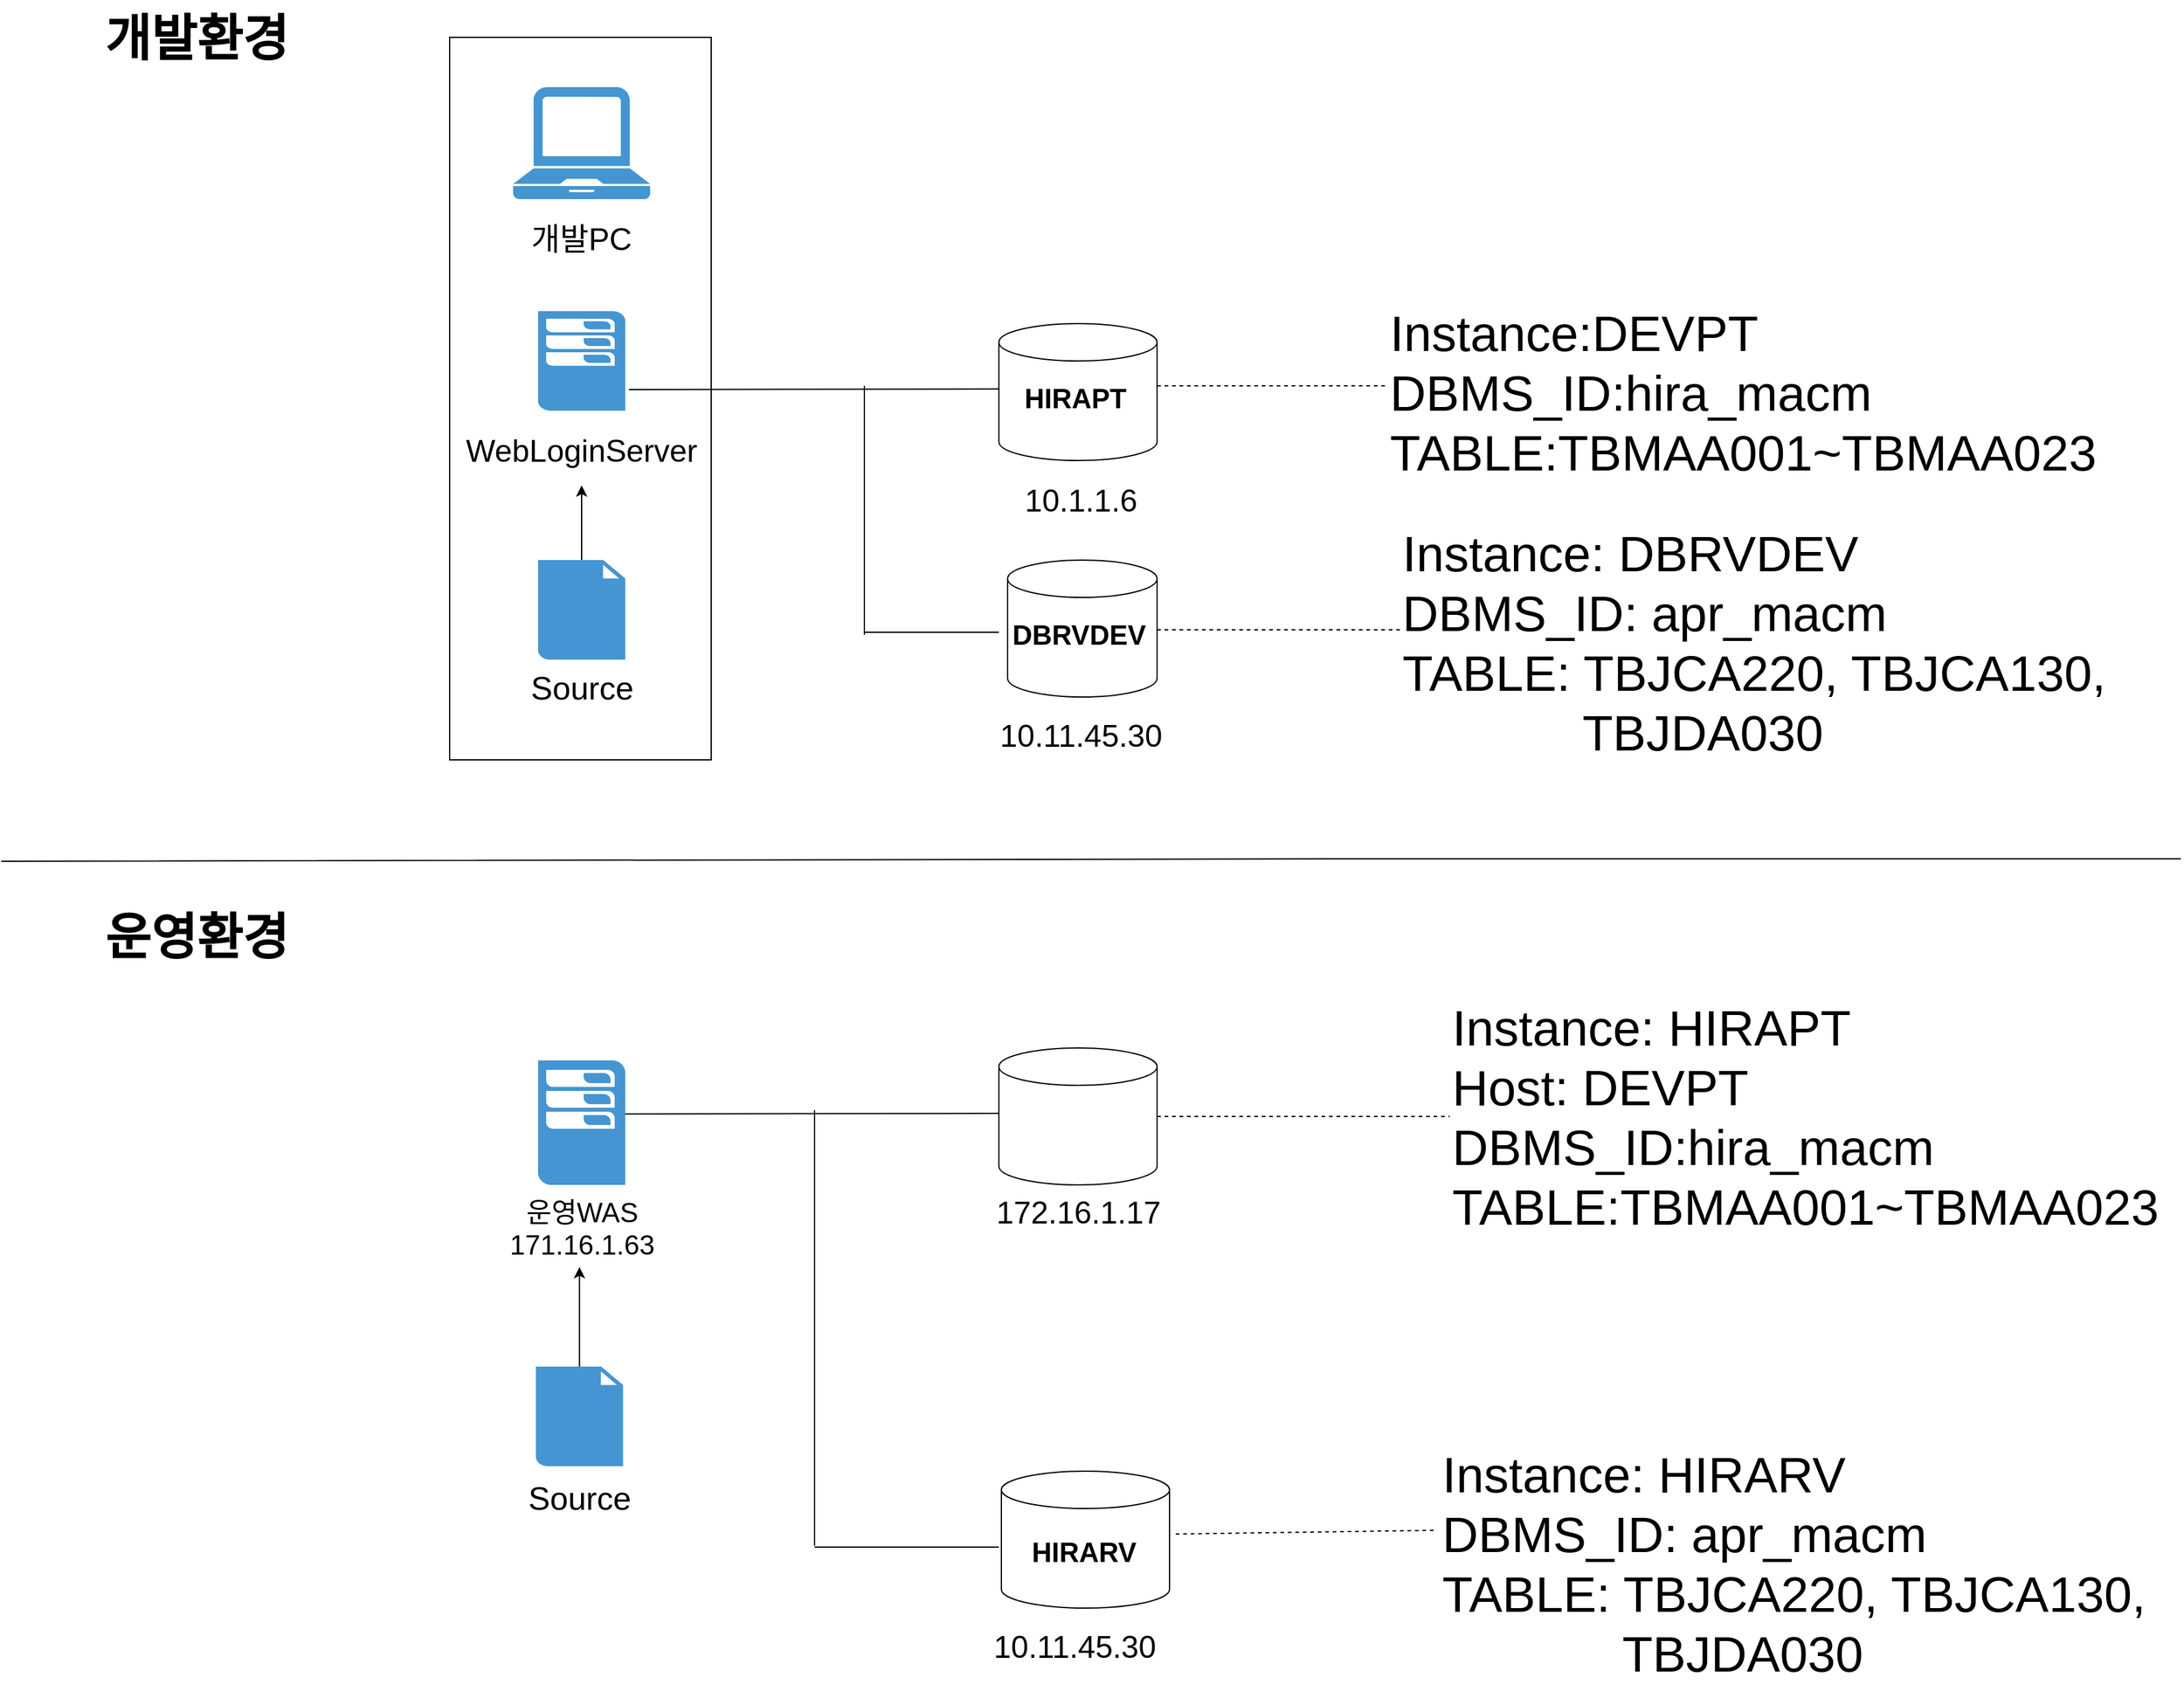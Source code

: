 <mxfile version="14.5.7" type="github">
  <diagram name="Page-1" id="197159a0-c6a4-9194-75a8-e4174976684c">
    <mxGraphModel dx="2595" dy="1450" grid="1" gridSize="10" guides="1" tooltips="1" connect="1" arrows="1" fold="1" page="1" pageScale="1.5" pageWidth="1169" pageHeight="826" background="none" math="0" shadow="0">
      <root>
        <mxCell id="0" style=";html=1;" />
        <mxCell id="1" style=";html=1;" parent="0" />
        <mxCell id="vH9NFisdyQAn9UlYE25B-1" value="" style="shape=cylinder3;whiteSpace=wrap;html=1;boundedLbl=1;backgroundOutline=1;size=15;fontSize=22;spacing=2;verticalAlign=top;" vertex="1" parent="1">
          <mxGeometry x="801" y="310" width="127" height="110" as="geometry" />
        </mxCell>
        <mxCell id="vH9NFisdyQAn9UlYE25B-2" value="" style="shape=cylinder3;whiteSpace=wrap;html=1;boundedLbl=1;backgroundOutline=1;size=15;fontSize=22;spacing=2;verticalAlign=top;" vertex="1" parent="1">
          <mxGeometry x="808" y="500" width="120" height="110" as="geometry" />
        </mxCell>
        <mxCell id="vH9NFisdyQAn9UlYE25B-5" value="" style="shape=cylinder3;whiteSpace=wrap;html=1;boundedLbl=1;backgroundOutline=1;size=15;fontSize=22;spacing=2;verticalAlign=top;" vertex="1" parent="1">
          <mxGeometry x="801" y="892" width="127" height="110" as="geometry" />
        </mxCell>
        <mxCell id="vH9NFisdyQAn9UlYE25B-8" value="" style="endArrow=none;html=1;fontSize=22;spacing=2;verticalAlign=top;" edge="1" parent="1">
          <mxGeometry width="50" height="50" relative="1" as="geometry">
            <mxPoint y="742" as="sourcePoint" />
            <mxPoint x="1750" y="740" as="targetPoint" />
            <Array as="points">
              <mxPoint x="1082" y="740" />
            </Array>
          </mxGeometry>
        </mxCell>
        <mxCell id="vH9NFisdyQAn9UlYE25B-11" value="" style="pointerEvents=1;shadow=0;dashed=0;html=1;strokeColor=none;fillColor=#4495D1;labelPosition=center;verticalLabelPosition=bottom;verticalAlign=top;align=center;outlineConnect=0;shape=mxgraph.veeam.laptop;fontSize=22;spacing=2;" vertex="1" parent="1">
          <mxGeometry x="411" y="120" width="110" height="90" as="geometry" />
        </mxCell>
        <mxCell id="vH9NFisdyQAn9UlYE25B-12" value="" style="pointerEvents=1;shadow=0;dashed=0;html=1;strokeColor=none;fillColor=#4495D1;labelPosition=center;verticalLabelPosition=bottom;verticalAlign=top;align=center;outlineConnect=0;shape=mxgraph.veeam.2d.esx_esxi;fontSize=22;spacing=2;" vertex="1" parent="1">
          <mxGeometry x="431" y="300" width="70" height="80" as="geometry" />
        </mxCell>
        <mxCell id="vH9NFisdyQAn9UlYE25B-13" value="&lt;font style=&quot;font-size: 25px;&quot;&gt;개발PC&lt;/font&gt;" style="text;html=1;strokeColor=none;fillColor=none;align=center;verticalAlign=top;whiteSpace=wrap;rounded=0;fontSize=25;spacing=2;" vertex="1" parent="1">
          <mxGeometry x="421" y="220" width="90" height="40" as="geometry" />
        </mxCell>
        <mxCell id="vH9NFisdyQAn9UlYE25B-15" value="WebLoginServer" style="text;html=1;strokeColor=none;fillColor=none;align=center;verticalAlign=top;whiteSpace=wrap;rounded=0;fontSize=25;spacing=2;" vertex="1" parent="1">
          <mxGeometry x="366" y="390" width="200" height="40" as="geometry" />
        </mxCell>
        <mxCell id="vH9NFisdyQAn9UlYE25B-16" value="" style="shadow=0;dashed=0;html=1;strokeColor=none;fillColor=#4495D1;labelPosition=center;verticalLabelPosition=bottom;verticalAlign=top;align=center;outlineConnect=0;shape=mxgraph.veeam.2d.file;fontSize=22;spacing=2;" vertex="1" parent="1">
          <mxGeometry x="431" y="500" width="70" height="80" as="geometry" />
        </mxCell>
        <mxCell id="vH9NFisdyQAn9UlYE25B-19" value="&lt;font style=&quot;font-size: 40px;&quot;&gt;개발환경&lt;/font&gt;" style="text;html=1;strokeColor=none;fillColor=none;align=center;verticalAlign=top;whiteSpace=wrap;rounded=0;fontSize=40;fontStyle=1;spacing=2;" vertex="1" parent="1">
          <mxGeometry x="52" y="50" width="210" height="60" as="geometry" />
        </mxCell>
        <mxCell id="vH9NFisdyQAn9UlYE25B-20" value="&lt;font style=&quot;font-size: 40px;&quot;&gt;운영환경&lt;/font&gt;" style="text;html=1;strokeColor=none;fillColor=none;align=center;verticalAlign=top;whiteSpace=wrap;rounded=0;fontSize=40;fontStyle=1;spacing=2;" vertex="1" parent="1">
          <mxGeometry x="52" y="772" width="210" height="60" as="geometry" />
        </mxCell>
        <mxCell id="vH9NFisdyQAn9UlYE25B-21" value="" style="pointerEvents=1;shadow=0;dashed=0;html=1;strokeColor=none;fillColor=#4495D1;labelPosition=center;verticalLabelPosition=bottom;verticalAlign=top;align=center;outlineConnect=0;shape=mxgraph.veeam.2d.esx_esxi;fontSize=22;spacing=2;" vertex="1" parent="1">
          <mxGeometry x="431" y="902" width="70" height="100" as="geometry" />
        </mxCell>
        <mxCell id="vH9NFisdyQAn9UlYE25B-22" value="운영WAS&lt;br&gt;171.16.1.63&lt;br&gt;" style="text;html=1;strokeColor=none;fillColor=none;align=center;verticalAlign=top;whiteSpace=wrap;rounded=0;fontSize=22;spacing=2;" vertex="1" parent="1">
          <mxGeometry x="365" y="1005" width="203" height="57" as="geometry" />
        </mxCell>
        <mxCell id="vH9NFisdyQAn9UlYE25B-25" value="" style="endArrow=classic;html=1;fontSize=22;spacing=2;verticalAlign=top;" edge="1" parent="1" source="vH9NFisdyQAn9UlYE25B-16">
          <mxGeometry width="50" height="50" relative="1" as="geometry">
            <mxPoint x="343" y="490" as="sourcePoint" />
            <mxPoint x="466" y="440" as="targetPoint" />
          </mxGeometry>
        </mxCell>
        <mxCell id="vH9NFisdyQAn9UlYE25B-26" value="" style="endArrow=none;html=1;fontSize=22;entryX=0;entryY=0;entryDx=0;entryDy=52.5;entryPerimeter=0;spacing=2;verticalAlign=top;" edge="1" parent="1" target="vH9NFisdyQAn9UlYE25B-5">
          <mxGeometry width="50" height="50" relative="1" as="geometry">
            <mxPoint x="501" y="945" as="sourcePoint" />
            <mxPoint x="393" y="1062" as="targetPoint" />
          </mxGeometry>
        </mxCell>
        <mxCell id="vH9NFisdyQAn9UlYE25B-27" value="" style="endArrow=none;html=1;fontSize=22;spacing=2;verticalAlign=top;" edge="1" parent="1">
          <mxGeometry width="50" height="50" relative="1" as="geometry">
            <mxPoint x="653" y="1292" as="sourcePoint" />
            <mxPoint x="653" y="942" as="targetPoint" />
          </mxGeometry>
        </mxCell>
        <mxCell id="vH9NFisdyQAn9UlYE25B-32" value="" style="endArrow=none;html=1;fontSize=22;entryX=0;entryY=0;entryDx=0;entryDy=52.5;entryPerimeter=0;spacing=2;verticalAlign=top;" edge="1" parent="1" target="vH9NFisdyQAn9UlYE25B-1">
          <mxGeometry width="50" height="50" relative="1" as="geometry">
            <mxPoint x="504" y="363" as="sourcePoint" />
            <mxPoint x="792" y="362.5" as="targetPoint" />
          </mxGeometry>
        </mxCell>
        <mxCell id="vH9NFisdyQAn9UlYE25B-33" value="" style="endArrow=none;html=1;fontSize=22;spacing=2;verticalAlign=top;" edge="1" parent="1">
          <mxGeometry width="50" height="50" relative="1" as="geometry">
            <mxPoint x="693" y="560" as="sourcePoint" />
            <mxPoint x="693" y="360" as="targetPoint" />
          </mxGeometry>
        </mxCell>
        <mxCell id="vH9NFisdyQAn9UlYE25B-34" value="" style="endArrow=none;html=1;fontSize=22;entryX=0;entryY=0.5;entryDx=0;entryDy=0;entryPerimeter=0;spacing=2;verticalAlign=top;" edge="1" parent="1">
          <mxGeometry width="50" height="50" relative="1" as="geometry">
            <mxPoint x="693" y="558" as="sourcePoint" />
            <mxPoint x="801" y="558" as="targetPoint" />
          </mxGeometry>
        </mxCell>
        <mxCell id="vH9NFisdyQAn9UlYE25B-35" value="HIRAPT" style="text;strokeColor=none;fillColor=none;html=1;fontSize=22;fontStyle=1;verticalAlign=top;align=center;spacing=2;" vertex="1" parent="1">
          <mxGeometry x="812" y="351" width="100" height="40" as="geometry" />
        </mxCell>
        <mxCell id="vH9NFisdyQAn9UlYE25B-36" value="DBRVDEV" style="text;strokeColor=none;fillColor=none;html=1;fontSize=22;fontStyle=1;verticalAlign=top;align=center;spacing=2;" vertex="1" parent="1">
          <mxGeometry x="815" y="541" width="100" height="40" as="geometry" />
        </mxCell>
        <mxCell id="vH9NFisdyQAn9UlYE25B-39" value="172.16.1.17" style="text;html=1;strokeColor=none;fillColor=none;align=center;verticalAlign=top;whiteSpace=wrap;rounded=0;fontSize=25;spacing=2;" vertex="1" parent="1">
          <mxGeometry x="765" y="1002" width="200" height="40" as="geometry" />
        </mxCell>
        <mxCell id="vH9NFisdyQAn9UlYE25B-41" value="Instance:DEVPT&lt;br&gt;DBMS_ID:hira_macm&lt;br&gt;TABLE:TBMAA001~TBMAA023&lt;br&gt;" style="text;html=1;strokeColor=none;fillColor=none;align=left;verticalAlign=middle;whiteSpace=wrap;rounded=0;fontSize=40;" vertex="1" parent="1">
          <mxGeometry x="1113" y="279.5" width="570" height="171" as="geometry" />
        </mxCell>
        <mxCell id="vH9NFisdyQAn9UlYE25B-45" value="" style="endArrow=none;dashed=1;html=1;fontSize=40;entryX=0;entryY=0.5;entryDx=0;entryDy=0;" edge="1" parent="1">
          <mxGeometry width="50" height="50" relative="1" as="geometry">
            <mxPoint x="928" y="360" as="sourcePoint" />
            <mxPoint x="1113" y="360.0" as="targetPoint" />
          </mxGeometry>
        </mxCell>
        <mxCell id="vH9NFisdyQAn9UlYE25B-46" value="&lt;br&gt;Instance: DBRVDEV&lt;br&gt;DBMS_ID: apr_macm&lt;br&gt;TABLE: TBJCA220, TBJCA130,&amp;nbsp; &amp;nbsp; &amp;nbsp; &amp;nbsp; &amp;nbsp; &amp;nbsp; &amp;nbsp; &amp;nbsp;TBJDA030" style="text;html=1;strokeColor=none;fillColor=none;align=left;verticalAlign=middle;whiteSpace=wrap;rounded=0;fontSize=40;" vertex="1" parent="1">
          <mxGeometry x="1123" y="456.5" width="580" height="171" as="geometry" />
        </mxCell>
        <mxCell id="vH9NFisdyQAn9UlYE25B-47" value="" style="endArrow=none;dashed=1;html=1;fontSize=40;entryX=0;entryY=0.5;entryDx=0;entryDy=0;" edge="1" parent="1">
          <mxGeometry width="50" height="50" relative="1" as="geometry">
            <mxPoint x="928" y="556" as="sourcePoint" />
            <mxPoint x="1123" y="556.0" as="targetPoint" />
          </mxGeometry>
        </mxCell>
        <mxCell id="vH9NFisdyQAn9UlYE25B-49" value="10.1.1.6" style="text;html=1;strokeColor=none;fillColor=none;align=center;verticalAlign=top;whiteSpace=wrap;rounded=0;fontSize=25;spacing=2;" vertex="1" parent="1">
          <mxGeometry x="767" y="430" width="200" height="40" as="geometry" />
        </mxCell>
        <mxCell id="vH9NFisdyQAn9UlYE25B-50" value="10.11.45.30" style="text;html=1;strokeColor=none;fillColor=none;align=center;verticalAlign=top;whiteSpace=wrap;rounded=0;fontSize=25;spacing=2;" vertex="1" parent="1">
          <mxGeometry x="767" y="619" width="200" height="40" as="geometry" />
        </mxCell>
        <mxCell id="vH9NFisdyQAn9UlYE25B-61" value="" style="shape=cylinder3;whiteSpace=wrap;html=1;boundedLbl=1;backgroundOutline=1;size=15;fontSize=22;spacing=2;verticalAlign=top;" vertex="1" parent="1">
          <mxGeometry x="803" y="1232" width="135" height="110" as="geometry" />
        </mxCell>
        <mxCell id="vH9NFisdyQAn9UlYE25B-62" value="HIRARV" style="text;strokeColor=none;fillColor=none;html=1;fontSize=22;fontStyle=1;verticalAlign=top;align=center;spacing=2;" vertex="1" parent="1">
          <mxGeometry x="819" y="1278" width="100" height="40" as="geometry" />
        </mxCell>
        <mxCell id="vH9NFisdyQAn9UlYE25B-63" value="10.11.45.30" style="text;html=1;strokeColor=none;fillColor=none;align=center;verticalAlign=top;whiteSpace=wrap;rounded=0;fontSize=25;spacing=2;" vertex="1" parent="1">
          <mxGeometry x="762" y="1351" width="200" height="40" as="geometry" />
        </mxCell>
        <mxCell id="vH9NFisdyQAn9UlYE25B-64" value="" style="endArrow=none;html=1;fontSize=22;exitX=0;exitY=0;exitDx=0;exitDy=52.5;exitPerimeter=0;spacing=2;verticalAlign=top;" edge="1" parent="1">
          <mxGeometry width="50" height="50" relative="1" as="geometry">
            <mxPoint x="801" y="1293" as="sourcePoint" />
            <mxPoint x="653" y="1293" as="targetPoint" />
          </mxGeometry>
        </mxCell>
        <mxCell id="vH9NFisdyQAn9UlYE25B-69" value="" style="shadow=0;dashed=0;html=1;strokeColor=none;fillColor=#4495D1;labelPosition=center;verticalLabelPosition=bottom;verticalAlign=top;align=center;outlineConnect=0;shape=mxgraph.veeam.2d.file;fontSize=22;spacing=2;" vertex="1" parent="1">
          <mxGeometry x="429.25" y="1148" width="70" height="80" as="geometry" />
        </mxCell>
        <mxCell id="vH9NFisdyQAn9UlYE25B-70" value="Source" style="text;html=1;strokeColor=none;fillColor=none;align=center;verticalAlign=top;whiteSpace=wrap;rounded=0;fontSize=26;spacing=2;" vertex="1" parent="1">
          <mxGeometry x="421" y="1232" width="86.5" height="30" as="geometry" />
        </mxCell>
        <mxCell id="vH9NFisdyQAn9UlYE25B-71" value="" style="endArrow=classic;html=1;fontSize=22;spacing=2;verticalAlign=top;" edge="1" parent="1" source="vH9NFisdyQAn9UlYE25B-69">
          <mxGeometry width="50" height="50" relative="1" as="geometry">
            <mxPoint x="341.25" y="1138" as="sourcePoint" />
            <mxPoint x="464.25" y="1068" as="targetPoint" />
          </mxGeometry>
        </mxCell>
        <mxCell id="vH9NFisdyQAn9UlYE25B-72" value="Source" style="text;html=1;strokeColor=none;fillColor=none;align=center;verticalAlign=top;whiteSpace=wrap;rounded=0;fontSize=26;spacing=2;" vertex="1" parent="1">
          <mxGeometry x="422.75" y="581" width="86.5" height="30" as="geometry" />
        </mxCell>
        <mxCell id="vH9NFisdyQAn9UlYE25B-75" value="Instance: HIRAPT&lt;br&gt;Host: DEVPT&lt;br&gt;DBMS_ID:hira_macm&lt;br&gt;TABLE:TBMAA001~TBMAA023" style="text;html=1;strokeColor=none;fillColor=none;align=left;verticalAlign=middle;whiteSpace=wrap;rounded=0;fontSize=40;" vertex="1" parent="1">
          <mxGeometry x="1163" y="861.5" width="570" height="171" as="geometry" />
        </mxCell>
        <mxCell id="vH9NFisdyQAn9UlYE25B-76" value="" style="endArrow=none;dashed=1;html=1;fontSize=40;entryX=0;entryY=0.5;entryDx=0;entryDy=0;exitX=1;exitY=0.5;exitDx=0;exitDy=0;exitPerimeter=0;" edge="1" parent="1" source="vH9NFisdyQAn9UlYE25B-5" target="vH9NFisdyQAn9UlYE25B-75">
          <mxGeometry width="50" height="50" relative="1" as="geometry">
            <mxPoint x="968" y="1042.5" as="sourcePoint" />
            <mxPoint x="1163" y="1042.5" as="targetPoint" />
          </mxGeometry>
        </mxCell>
        <mxCell id="vH9NFisdyQAn9UlYE25B-78" value="&lt;br&gt;Instance: HIRARV&lt;br&gt;DBMS_ID: apr_macm&lt;br&gt;TABLE: TBJCA220, TBJCA130,&amp;nbsp; &amp;nbsp; &amp;nbsp; &amp;nbsp; &amp;nbsp; &amp;nbsp; &amp;nbsp; &amp;nbsp;TBJDA030" style="text;html=1;strokeColor=none;fillColor=none;align=left;verticalAlign=middle;whiteSpace=wrap;rounded=0;fontSize=40;" vertex="1" parent="1">
          <mxGeometry x="1154.5" y="1162" width="587" height="240" as="geometry" />
        </mxCell>
        <mxCell id="vH9NFisdyQAn9UlYE25B-79" value="" style="endArrow=none;dashed=1;html=1;fontSize=40;entryX=0;entryY=0.5;entryDx=0;entryDy=0;exitX=1;exitY=0.25;exitDx=0;exitDy=0;" edge="1" parent="1">
          <mxGeometry width="50" height="50" relative="1" as="geometry">
            <mxPoint x="943" y="1282.5" as="sourcePoint" />
            <mxPoint x="1153" y="1279.5" as="targetPoint" />
          </mxGeometry>
        </mxCell>
        <mxCell id="vH9NFisdyQAn9UlYE25B-83" value="" style="rounded=0;whiteSpace=wrap;html=1;fontSize=25;labelBackgroundColor=none;fillColor=none;" vertex="1" parent="1">
          <mxGeometry x="360" y="80" width="210" height="580.5" as="geometry" />
        </mxCell>
      </root>
    </mxGraphModel>
  </diagram>
</mxfile>
